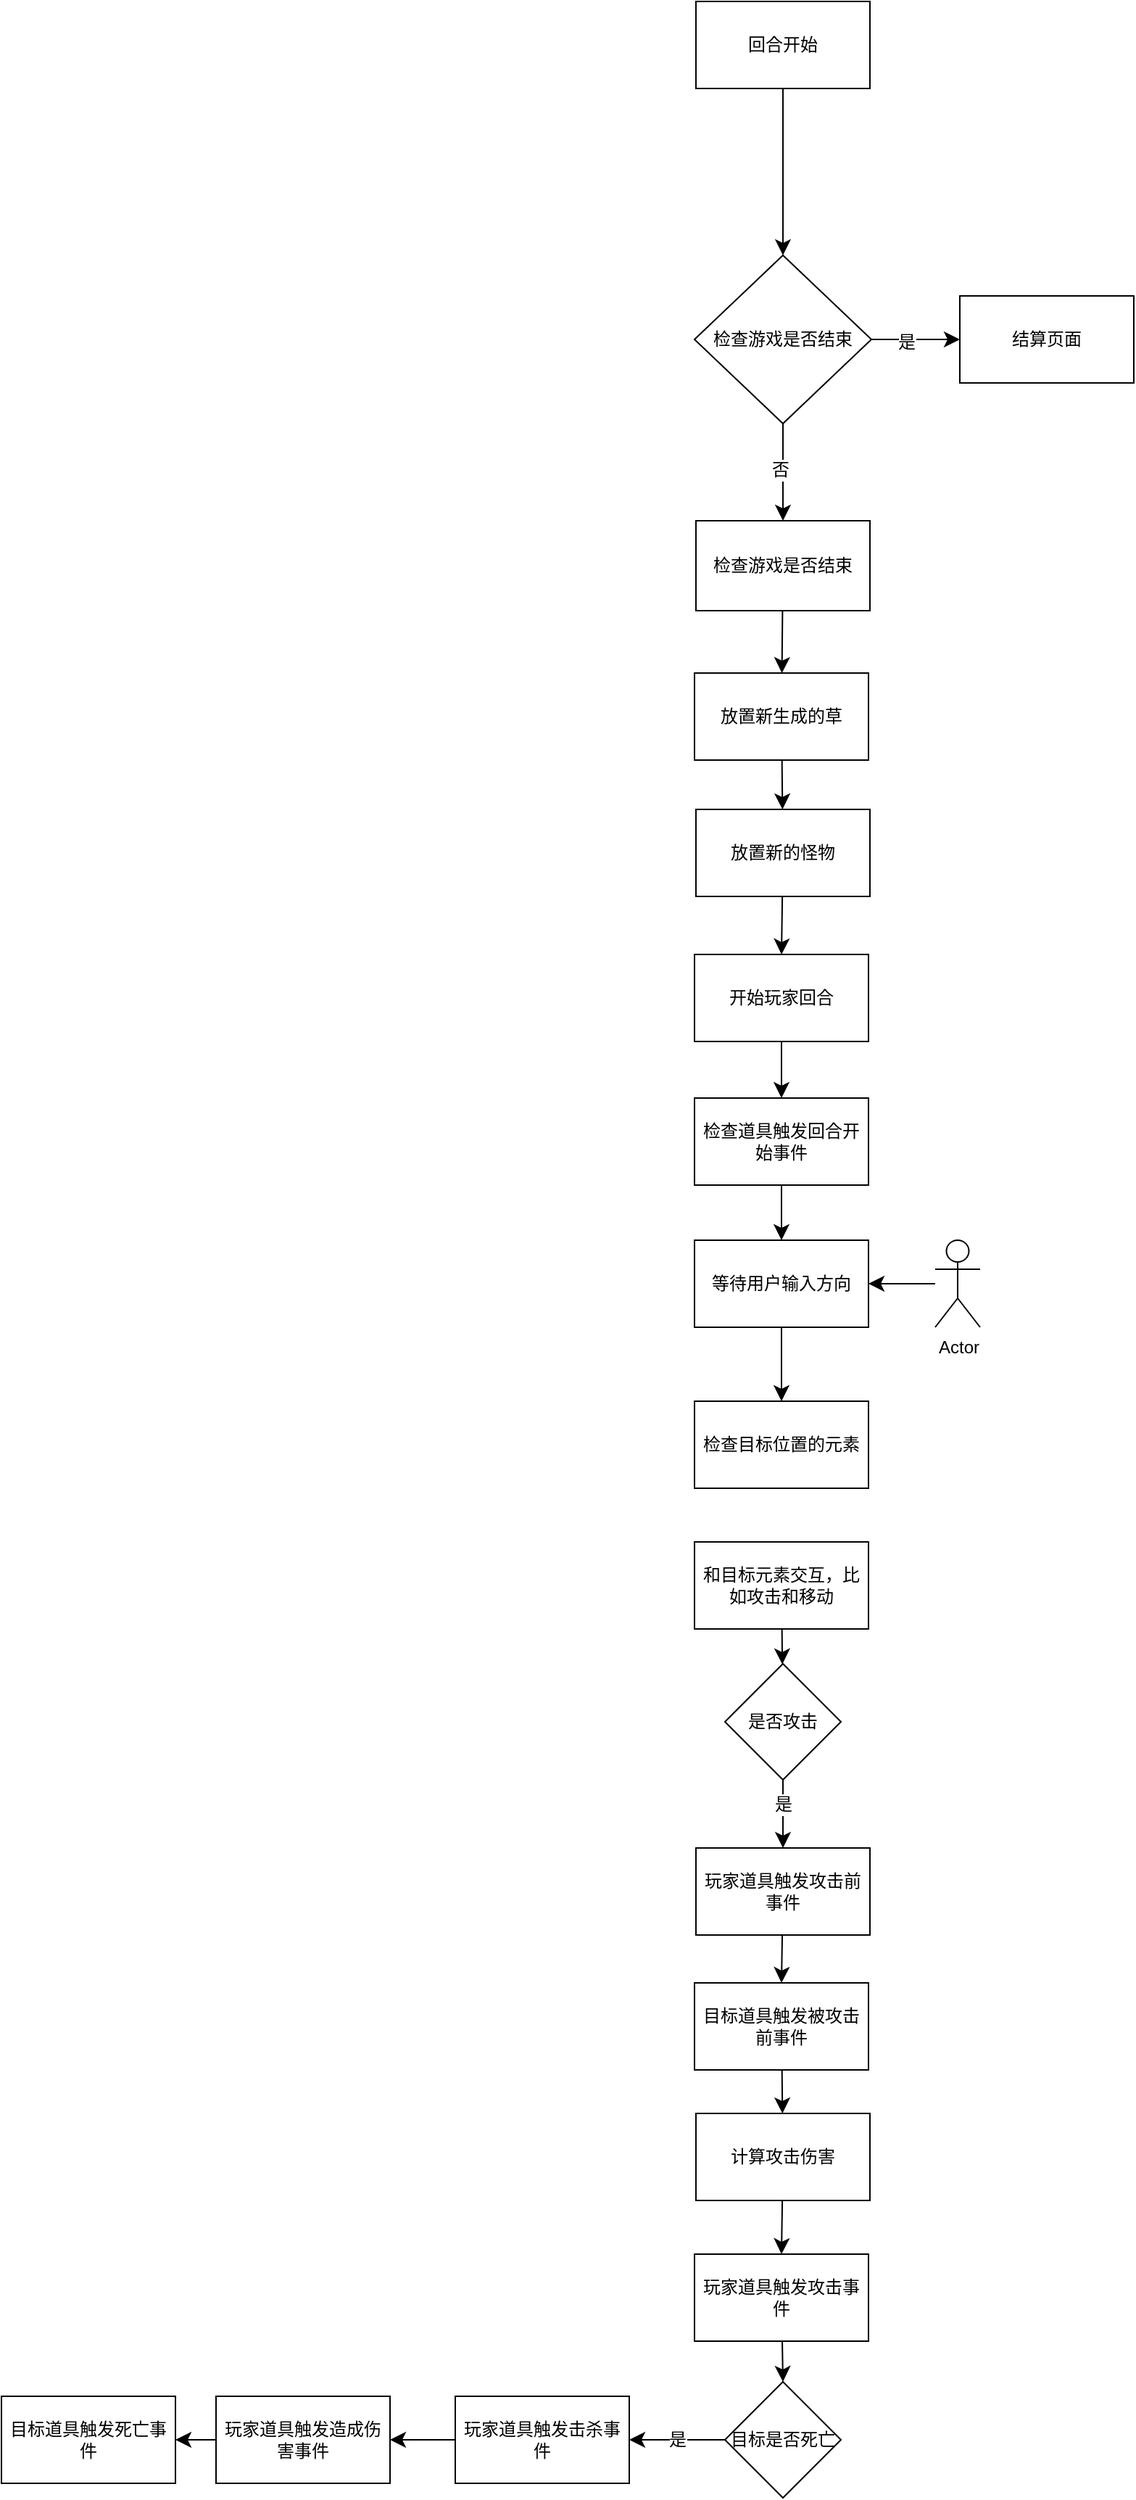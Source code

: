 <mxfile version="26.0.6">
  <diagram name="第 1 页" id="2Br9nc49Jg9WiYpjVA3y">
    <mxGraphModel dx="1242" dy="934" grid="0" gridSize="10" guides="1" tooltips="1" connect="1" arrows="1" fold="1" page="0" pageScale="1" pageWidth="827" pageHeight="1169" math="0" shadow="0">
      <root>
        <mxCell id="0" />
        <mxCell id="1" parent="0" />
        <mxCell id="PevXTQub8zok8tY5BlQt-7" style="edgeStyle=none;curved=1;rounded=0;orthogonalLoop=1;jettySize=auto;html=1;entryX=0.5;entryY=0;entryDx=0;entryDy=0;fontSize=12;startSize=8;endSize=8;" parent="1" source="PevXTQub8zok8tY5BlQt-1" target="PevXTQub8zok8tY5BlQt-5" edge="1">
          <mxGeometry relative="1" as="geometry" />
        </mxCell>
        <mxCell id="PevXTQub8zok8tY5BlQt-1" value="回合开始" style="whiteSpace=wrap;html=1;" parent="1" vertex="1">
          <mxGeometry x="140" y="-96" width="120" height="60" as="geometry" />
        </mxCell>
        <mxCell id="PevXTQub8zok8tY5BlQt-11" style="edgeStyle=none;curved=1;rounded=0;orthogonalLoop=1;jettySize=auto;html=1;fontSize=12;startSize=8;endSize=8;" parent="1" source="PevXTQub8zok8tY5BlQt-2" target="PevXTQub8zok8tY5BlQt-3" edge="1">
          <mxGeometry relative="1" as="geometry" />
        </mxCell>
        <mxCell id="PevXTQub8zok8tY5BlQt-2" value="检查游戏是否结束" style="whiteSpace=wrap;html=1;" parent="1" vertex="1">
          <mxGeometry x="140" y="262" width="120" height="62" as="geometry" />
        </mxCell>
        <mxCell id="PevXTQub8zok8tY5BlQt-12" style="edgeStyle=none;curved=1;rounded=0;orthogonalLoop=1;jettySize=auto;html=1;fontSize=12;startSize=8;endSize=8;" parent="1" source="PevXTQub8zok8tY5BlQt-3" target="PevXTQub8zok8tY5BlQt-4" edge="1">
          <mxGeometry relative="1" as="geometry" />
        </mxCell>
        <mxCell id="PevXTQub8zok8tY5BlQt-3" value="放置新生成的草" style="whiteSpace=wrap;html=1;" parent="1" vertex="1">
          <mxGeometry x="139" y="367" width="120" height="60" as="geometry" />
        </mxCell>
        <mxCell id="wRGz6e7Im5JX6txt7jcM-1" style="edgeStyle=none;curved=1;rounded=0;orthogonalLoop=1;jettySize=auto;html=1;entryX=0.5;entryY=0;entryDx=0;entryDy=0;fontSize=12;startSize=8;endSize=8;" edge="1" parent="1" source="PevXTQub8zok8tY5BlQt-4" target="PevXTQub8zok8tY5BlQt-13">
          <mxGeometry relative="1" as="geometry" />
        </mxCell>
        <mxCell id="PevXTQub8zok8tY5BlQt-4" value="放置新的怪物" style="whiteSpace=wrap;html=1;" parent="1" vertex="1">
          <mxGeometry x="140" y="461" width="120" height="60" as="geometry" />
        </mxCell>
        <UserObject label="" tooltip="否" id="PevXTQub8zok8tY5BlQt-8">
          <mxCell style="edgeStyle=none;curved=1;rounded=0;orthogonalLoop=1;jettySize=auto;html=1;entryX=0.5;entryY=0;entryDx=0;entryDy=0;fontSize=12;startSize=8;endSize=8;" parent="1" source="PevXTQub8zok8tY5BlQt-5" target="PevXTQub8zok8tY5BlQt-2" edge="1">
            <mxGeometry relative="1" as="geometry" />
          </mxCell>
        </UserObject>
        <mxCell id="PevXTQub8zok8tY5BlQt-10" value="否" style="edgeLabel;html=1;align=center;verticalAlign=middle;resizable=0;points=[];fontSize=12;" parent="PevXTQub8zok8tY5BlQt-8" vertex="1" connectable="0">
          <mxGeometry x="-0.052" y="-2" relative="1" as="geometry">
            <mxPoint as="offset" />
          </mxGeometry>
        </mxCell>
        <mxCell id="wRGz6e7Im5JX6txt7jcM-6" style="edgeStyle=none;curved=1;rounded=0;orthogonalLoop=1;jettySize=auto;html=1;fontSize=12;startSize=8;endSize=8;entryX=0;entryY=0.5;entryDx=0;entryDy=0;" edge="1" parent="1" source="PevXTQub8zok8tY5BlQt-5" target="wRGz6e7Im5JX6txt7jcM-5">
          <mxGeometry relative="1" as="geometry">
            <mxPoint x="313" y="137" as="targetPoint" />
          </mxGeometry>
        </mxCell>
        <mxCell id="wRGz6e7Im5JX6txt7jcM-7" value="是" style="edgeLabel;html=1;align=center;verticalAlign=middle;resizable=0;points=[];fontSize=12;" vertex="1" connectable="0" parent="wRGz6e7Im5JX6txt7jcM-6">
          <mxGeometry x="-0.235" y="-2" relative="1" as="geometry">
            <mxPoint as="offset" />
          </mxGeometry>
        </mxCell>
        <mxCell id="PevXTQub8zok8tY5BlQt-5" value="检查游戏是否结束" style="rhombus;whiteSpace=wrap;html=1;" parent="1" vertex="1">
          <mxGeometry x="139" y="79" width="122" height="116" as="geometry" />
        </mxCell>
        <mxCell id="wRGz6e7Im5JX6txt7jcM-2" style="edgeStyle=none;curved=1;rounded=0;orthogonalLoop=1;jettySize=auto;html=1;entryX=0.5;entryY=0;entryDx=0;entryDy=0;fontSize=12;startSize=8;endSize=8;" edge="1" parent="1" source="PevXTQub8zok8tY5BlQt-13" target="PevXTQub8zok8tY5BlQt-14">
          <mxGeometry relative="1" as="geometry" />
        </mxCell>
        <mxCell id="PevXTQub8zok8tY5BlQt-13" value="开始玩家回合" style="whiteSpace=wrap;html=1;" parent="1" vertex="1">
          <mxGeometry x="139" y="561" width="120" height="60" as="geometry" />
        </mxCell>
        <mxCell id="wRGz6e7Im5JX6txt7jcM-3" style="edgeStyle=none;curved=1;rounded=0;orthogonalLoop=1;jettySize=auto;html=1;entryX=0.5;entryY=0;entryDx=0;entryDy=0;fontSize=12;startSize=8;endSize=8;" edge="1" parent="1" source="PevXTQub8zok8tY5BlQt-14" target="PevXTQub8zok8tY5BlQt-15">
          <mxGeometry relative="1" as="geometry" />
        </mxCell>
        <mxCell id="PevXTQub8zok8tY5BlQt-14" value="检查道具触发回合开始事件" style="whiteSpace=wrap;html=1;" parent="1" vertex="1">
          <mxGeometry x="139" y="660" width="120" height="60" as="geometry" />
        </mxCell>
        <mxCell id="wRGz6e7Im5JX6txt7jcM-4" style="edgeStyle=none;curved=1;rounded=0;orthogonalLoop=1;jettySize=auto;html=1;entryX=0.5;entryY=0;entryDx=0;entryDy=0;fontSize=12;startSize=8;endSize=8;" edge="1" parent="1" source="PevXTQub8zok8tY5BlQt-15" target="PevXTQub8zok8tY5BlQt-20">
          <mxGeometry relative="1" as="geometry" />
        </mxCell>
        <mxCell id="PevXTQub8zok8tY5BlQt-15" value="等待用户输入方向" style="whiteSpace=wrap;html=1;" parent="1" vertex="1">
          <mxGeometry x="139" y="758" width="120" height="60" as="geometry" />
        </mxCell>
        <mxCell id="PevXTQub8zok8tY5BlQt-19" style="edgeStyle=none;curved=1;rounded=0;orthogonalLoop=1;jettySize=auto;html=1;entryX=1;entryY=0.5;entryDx=0;entryDy=0;fontSize=12;startSize=8;endSize=8;" parent="1" source="PevXTQub8zok8tY5BlQt-18" target="PevXTQub8zok8tY5BlQt-15" edge="1">
          <mxGeometry relative="1" as="geometry" />
        </mxCell>
        <mxCell id="PevXTQub8zok8tY5BlQt-18" value="Actor" style="shape=umlActor;verticalLabelPosition=bottom;verticalAlign=top;html=1;outlineConnect=0;" parent="1" vertex="1">
          <mxGeometry x="305" y="758" width="31" height="60" as="geometry" />
        </mxCell>
        <mxCell id="PevXTQub8zok8tY5BlQt-20" value="检查目标位置的元素" style="whiteSpace=wrap;html=1;" parent="1" vertex="1">
          <mxGeometry x="139" y="869" width="120" height="60" as="geometry" />
        </mxCell>
        <mxCell id="wRGz6e7Im5JX6txt7jcM-5" value="结算页面" style="rounded=0;whiteSpace=wrap;html=1;" vertex="1" parent="1">
          <mxGeometry x="322" y="107" width="120" height="60" as="geometry" />
        </mxCell>
        <mxCell id="wRGz6e7Im5JX6txt7jcM-14" style="edgeStyle=none;curved=1;rounded=0;orthogonalLoop=1;jettySize=auto;html=1;fontSize=12;startSize=8;endSize=8;" edge="1" parent="1" source="wRGz6e7Im5JX6txt7jcM-9" target="wRGz6e7Im5JX6txt7jcM-10">
          <mxGeometry relative="1" as="geometry" />
        </mxCell>
        <mxCell id="wRGz6e7Im5JX6txt7jcM-9" value="和目标元素交互，比如攻击和移动" style="rounded=0;whiteSpace=wrap;html=1;" vertex="1" parent="1">
          <mxGeometry x="139" y="966" width="120" height="60" as="geometry" />
        </mxCell>
        <mxCell id="wRGz6e7Im5JX6txt7jcM-12" style="edgeStyle=none;curved=1;rounded=0;orthogonalLoop=1;jettySize=auto;html=1;exitX=0.5;exitY=1;exitDx=0;exitDy=0;entryX=0.5;entryY=0;entryDx=0;entryDy=0;fontSize=12;startSize=8;endSize=8;" edge="1" parent="1" source="wRGz6e7Im5JX6txt7jcM-10" target="wRGz6e7Im5JX6txt7jcM-11">
          <mxGeometry relative="1" as="geometry" />
        </mxCell>
        <mxCell id="wRGz6e7Im5JX6txt7jcM-25" value="是" style="edgeLabel;html=1;align=center;verticalAlign=middle;resizable=0;points=[];fontSize=12;" vertex="1" connectable="0" parent="wRGz6e7Im5JX6txt7jcM-12">
          <mxGeometry x="-0.269" relative="1" as="geometry">
            <mxPoint as="offset" />
          </mxGeometry>
        </mxCell>
        <mxCell id="wRGz6e7Im5JX6txt7jcM-10" value="是否攻击" style="rhombus;whiteSpace=wrap;html=1;" vertex="1" parent="1">
          <mxGeometry x="160" y="1050" width="80" height="80" as="geometry" />
        </mxCell>
        <mxCell id="wRGz6e7Im5JX6txt7jcM-16" style="edgeStyle=none;curved=1;rounded=0;orthogonalLoop=1;jettySize=auto;html=1;entryX=0.5;entryY=0;entryDx=0;entryDy=0;fontSize=12;startSize=8;endSize=8;" edge="1" parent="1" source="wRGz6e7Im5JX6txt7jcM-11" target="wRGz6e7Im5JX6txt7jcM-15">
          <mxGeometry relative="1" as="geometry" />
        </mxCell>
        <mxCell id="wRGz6e7Im5JX6txt7jcM-11" value="玩家道具触发攻击前事件" style="rounded=0;whiteSpace=wrap;html=1;" vertex="1" parent="1">
          <mxGeometry x="140" y="1177" width="120" height="60" as="geometry" />
        </mxCell>
        <mxCell id="wRGz6e7Im5JX6txt7jcM-18" style="edgeStyle=none;curved=1;rounded=0;orthogonalLoop=1;jettySize=auto;html=1;fontSize=12;startSize=8;endSize=8;" edge="1" parent="1" source="wRGz6e7Im5JX6txt7jcM-15" target="wRGz6e7Im5JX6txt7jcM-17">
          <mxGeometry relative="1" as="geometry" />
        </mxCell>
        <mxCell id="wRGz6e7Im5JX6txt7jcM-15" value="目标道具触发被攻击前事件" style="rounded=0;whiteSpace=wrap;html=1;" vertex="1" parent="1">
          <mxGeometry x="139" y="1270" width="120" height="60" as="geometry" />
        </mxCell>
        <mxCell id="wRGz6e7Im5JX6txt7jcM-26" style="edgeStyle=none;curved=1;rounded=0;orthogonalLoop=1;jettySize=auto;html=1;entryX=0.5;entryY=0;entryDx=0;entryDy=0;fontSize=12;startSize=8;endSize=8;entryPerimeter=0;" edge="1" parent="1" source="wRGz6e7Im5JX6txt7jcM-17" target="wRGz6e7Im5JX6txt7jcM-28">
          <mxGeometry relative="1" as="geometry" />
        </mxCell>
        <mxCell id="wRGz6e7Im5JX6txt7jcM-17" value="计算攻击伤害" style="rounded=0;whiteSpace=wrap;html=1;" vertex="1" parent="1">
          <mxGeometry x="140" y="1360" width="120" height="60" as="geometry" />
        </mxCell>
        <mxCell id="wRGz6e7Im5JX6txt7jcM-22" value="是" style="edgeStyle=none;curved=1;rounded=0;orthogonalLoop=1;jettySize=auto;html=1;entryX=1;entryY=0.5;entryDx=0;entryDy=0;fontSize=12;startSize=8;endSize=8;" edge="1" parent="1" source="wRGz6e7Im5JX6txt7jcM-19" target="wRGz6e7Im5JX6txt7jcM-20">
          <mxGeometry relative="1" as="geometry" />
        </mxCell>
        <mxCell id="wRGz6e7Im5JX6txt7jcM-19" value="目标是否死亡" style="rhombus;whiteSpace=wrap;html=1;" vertex="1" parent="1">
          <mxGeometry x="160" y="1545" width="80" height="80" as="geometry" />
        </mxCell>
        <mxCell id="wRGz6e7Im5JX6txt7jcM-27" style="edgeStyle=none;curved=1;rounded=0;orthogonalLoop=1;jettySize=auto;html=1;exitX=0;exitY=0.5;exitDx=0;exitDy=0;fontSize=12;startSize=8;endSize=8;" edge="1" parent="1" source="wRGz6e7Im5JX6txt7jcM-20" target="wRGz6e7Im5JX6txt7jcM-21">
          <mxGeometry relative="1" as="geometry" />
        </mxCell>
        <mxCell id="wRGz6e7Im5JX6txt7jcM-20" value="玩家道具触发击杀事件" style="rounded=0;whiteSpace=wrap;html=1;" vertex="1" parent="1">
          <mxGeometry x="-26" y="1555" width="120" height="60" as="geometry" />
        </mxCell>
        <mxCell id="wRGz6e7Im5JX6txt7jcM-31" style="edgeStyle=none;curved=1;rounded=0;orthogonalLoop=1;jettySize=auto;html=1;exitX=0;exitY=0.5;exitDx=0;exitDy=0;entryX=1;entryY=0.5;entryDx=0;entryDy=0;fontSize=12;startSize=8;endSize=8;" edge="1" parent="1" source="wRGz6e7Im5JX6txt7jcM-21" target="wRGz6e7Im5JX6txt7jcM-30">
          <mxGeometry relative="1" as="geometry" />
        </mxCell>
        <mxCell id="wRGz6e7Im5JX6txt7jcM-21" value="玩家道具触发造成伤害事件" style="rounded=0;whiteSpace=wrap;html=1;" vertex="1" parent="1">
          <mxGeometry x="-191" y="1555" width="120" height="60" as="geometry" />
        </mxCell>
        <mxCell id="wRGz6e7Im5JX6txt7jcM-29" style="edgeStyle=none;curved=1;rounded=0;orthogonalLoop=1;jettySize=auto;html=1;entryX=0.5;entryY=0;entryDx=0;entryDy=0;fontSize=12;startSize=8;endSize=8;" edge="1" parent="1" source="wRGz6e7Im5JX6txt7jcM-28" target="wRGz6e7Im5JX6txt7jcM-19">
          <mxGeometry relative="1" as="geometry" />
        </mxCell>
        <mxCell id="wRGz6e7Im5JX6txt7jcM-28" value="玩家道具触发攻击事件" style="rounded=0;whiteSpace=wrap;html=1;" vertex="1" parent="1">
          <mxGeometry x="139" y="1457" width="120" height="60" as="geometry" />
        </mxCell>
        <mxCell id="wRGz6e7Im5JX6txt7jcM-30" value="目标道具触发死亡事件" style="rounded=0;whiteSpace=wrap;html=1;" vertex="1" parent="1">
          <mxGeometry x="-339" y="1555" width="120" height="60" as="geometry" />
        </mxCell>
      </root>
    </mxGraphModel>
  </diagram>
</mxfile>
